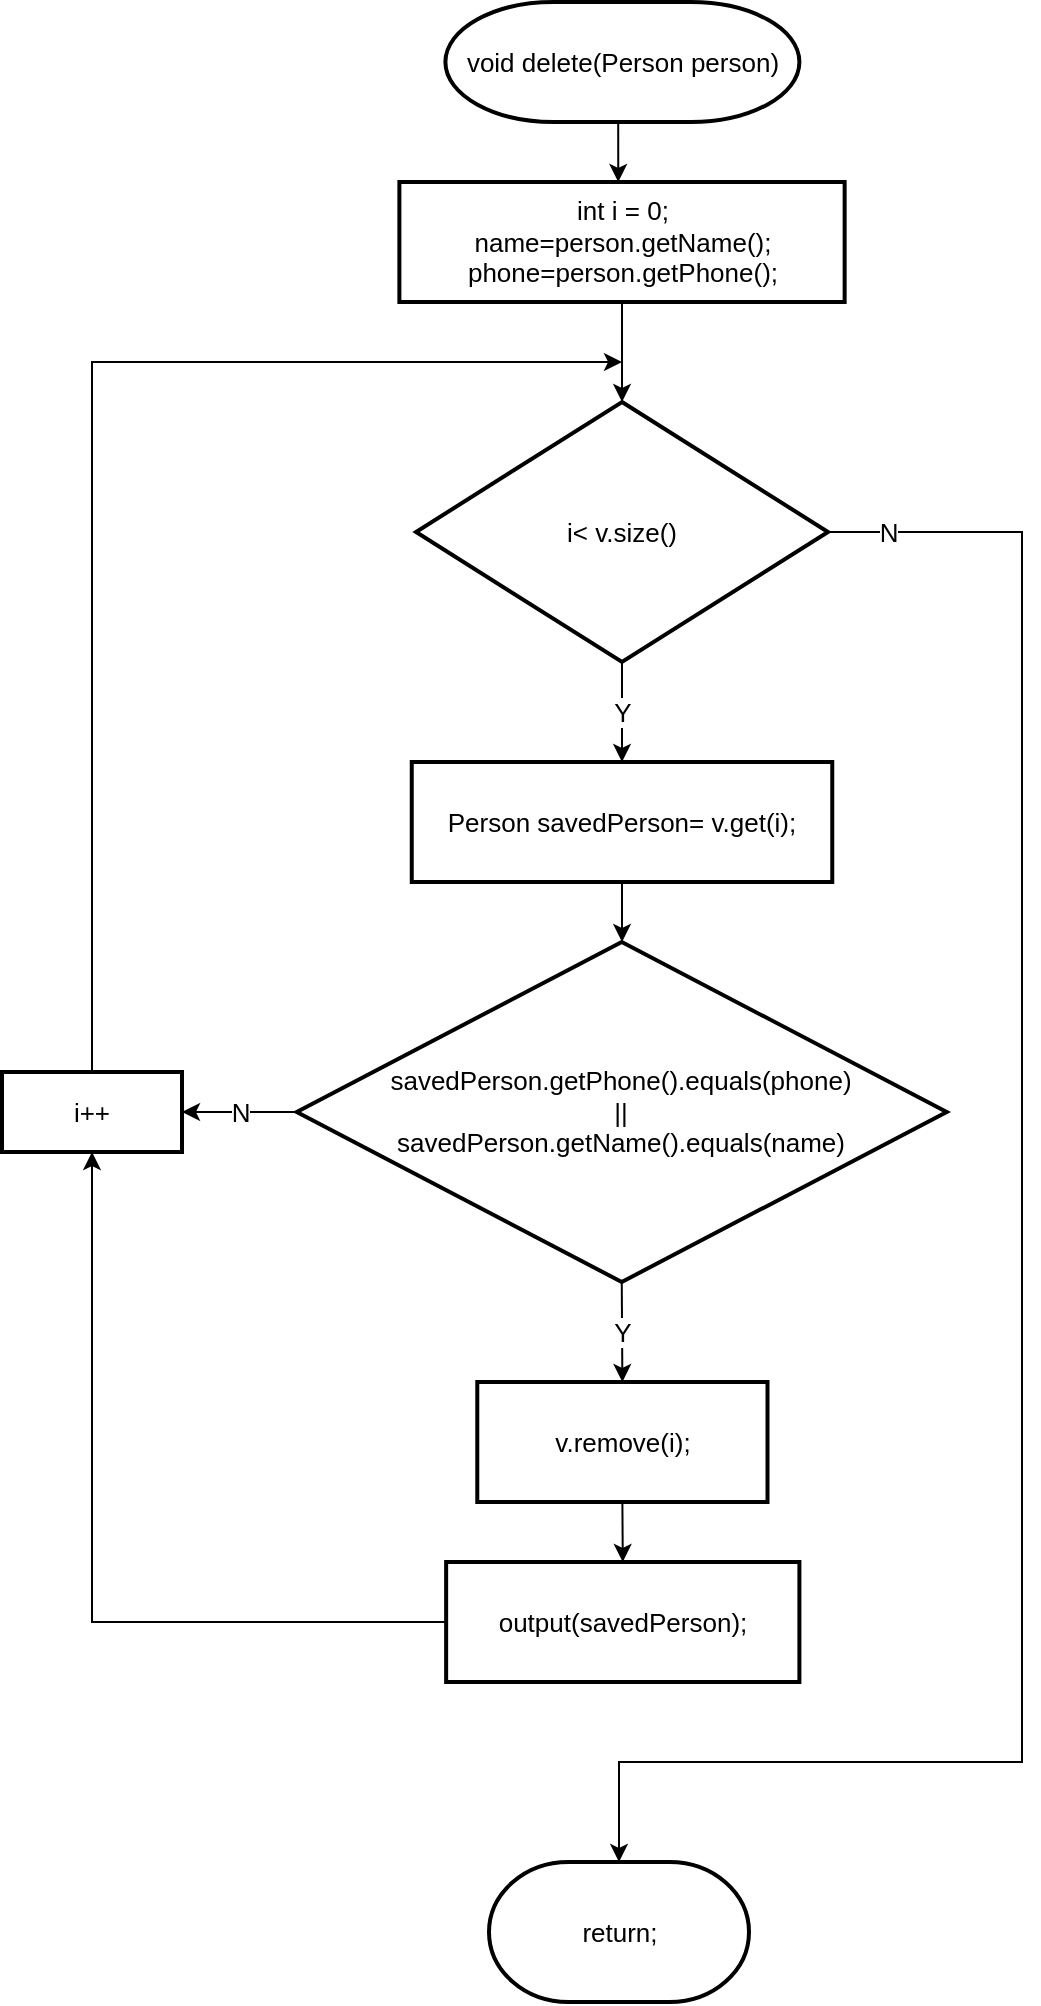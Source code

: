 <mxfile version="14.4.8" type="github">
  <diagram id="snMSLyNpEliFtqH8T0_m" name="페이지-1">
    <mxGraphModel dx="1169" dy="2065" grid="0" gridSize="10" guides="1" tooltips="1" connect="1" arrows="0" fold="1" page="1" pageScale="1" pageWidth="827" pageHeight="1169" math="0" shadow="0">
      <root>
        <mxCell id="0" />
        <mxCell id="1" parent="0" />
        <mxCell id="lsQyMnqyiSCvds43gTbh-18" style="edgeStyle=orthogonalEdgeStyle;rounded=0;orthogonalLoop=1;jettySize=auto;html=1;exitX=0.5;exitY=1;exitDx=0;exitDy=0;exitPerimeter=0;entryX=0.5;entryY=0;entryDx=0;entryDy=0;fontSize=13;" parent="1" source="lsQyMnqyiSCvds43gTbh-4" edge="1">
          <mxGeometry relative="1" as="geometry">
            <mxPoint x="388.13" y="-990" as="targetPoint" />
          </mxGeometry>
        </mxCell>
        <mxCell id="lsQyMnqyiSCvds43gTbh-4" value="&lt;span style=&quot;text-align: left ; font-size: 13px&quot;&gt;void delete(Person&amp;nbsp;&lt;/span&gt;&lt;span style=&quot;text-align: left&quot;&gt;person&lt;/span&gt;&lt;span style=&quot;text-align: left ; font-size: 13px&quot;&gt;)&lt;/span&gt;" style="strokeWidth=2;html=1;shape=mxgraph.flowchart.terminator;whiteSpace=wrap;fontSize=13;" parent="1" vertex="1">
          <mxGeometry x="301.7" y="-1080" width="177" height="60" as="geometry" />
        </mxCell>
        <mxCell id="_VUG9cmP9YPbWZYL70kr-1" style="edgeStyle=orthogonalEdgeStyle;rounded=0;orthogonalLoop=1;jettySize=auto;html=1;entryX=0.5;entryY=1;entryDx=0;entryDy=0;fontSize=13;" edge="1" parent="1" source="_VUG9cmP9YPbWZYL70kr-2" target="_VUG9cmP9YPbWZYL70kr-10">
          <mxGeometry relative="1" as="geometry" />
        </mxCell>
        <mxCell id="_VUG9cmP9YPbWZYL70kr-2" value="output(savedPerson);" style="rounded=1;whiteSpace=wrap;html=1;absoluteArcSize=1;arcSize=0;strokeWidth=2;fontSize=13;" vertex="1" parent="1">
          <mxGeometry x="302.07" y="-300" width="176.63" height="60" as="geometry" />
        </mxCell>
        <mxCell id="_VUG9cmP9YPbWZYL70kr-3" value="return;" style="strokeWidth=2;html=1;shape=mxgraph.flowchart.terminator;whiteSpace=wrap;fontSize=13;" vertex="1" parent="1">
          <mxGeometry x="323.5" y="-150" width="130" height="70" as="geometry" />
        </mxCell>
        <mxCell id="_VUG9cmP9YPbWZYL70kr-4" value="Y" style="edgeStyle=orthogonalEdgeStyle;rounded=0;orthogonalLoop=1;jettySize=auto;html=1;exitX=0.5;exitY=1;exitDx=0;exitDy=0;exitPerimeter=0;entryX=0.5;entryY=0;entryDx=0;entryDy=0;fontSize=13;" edge="1" parent="1" source="_VUG9cmP9YPbWZYL70kr-6" target="_VUG9cmP9YPbWZYL70kr-12">
          <mxGeometry relative="1" as="geometry" />
        </mxCell>
        <mxCell id="_VUG9cmP9YPbWZYL70kr-5" value="N" style="edgeStyle=orthogonalEdgeStyle;rounded=0;orthogonalLoop=1;jettySize=auto;html=1;entryX=0.5;entryY=0;entryDx=0;entryDy=0;entryPerimeter=0;fontSize=13;" edge="1" parent="1" source="_VUG9cmP9YPbWZYL70kr-6" target="_VUG9cmP9YPbWZYL70kr-3">
          <mxGeometry x="-0.938" relative="1" as="geometry">
            <Array as="points">
              <mxPoint x="590" y="-815" />
              <mxPoint x="590" y="-200" />
              <mxPoint x="389" y="-200" />
            </Array>
            <mxPoint as="offset" />
          </mxGeometry>
        </mxCell>
        <mxCell id="_VUG9cmP9YPbWZYL70kr-6" value="i&amp;lt; v.size()" style="strokeWidth=2;html=1;shape=mxgraph.flowchart.decision;whiteSpace=wrap;fontSize=13;" vertex="1" parent="1">
          <mxGeometry x="287.01" y="-880" width="206" height="130" as="geometry" />
        </mxCell>
        <mxCell id="_VUG9cmP9YPbWZYL70kr-7" style="edgeStyle=orthogonalEdgeStyle;rounded=0;orthogonalLoop=1;jettySize=auto;html=1;exitX=0.5;exitY=1;exitDx=0;exitDy=0;entryX=0.5;entryY=0;entryDx=0;entryDy=0;entryPerimeter=0;fontSize=13;" edge="1" parent="1" source="_VUG9cmP9YPbWZYL70kr-8" target="_VUG9cmP9YPbWZYL70kr-6">
          <mxGeometry relative="1" as="geometry">
            <mxPoint x="390.01" y="-930" as="sourcePoint" />
          </mxGeometry>
        </mxCell>
        <mxCell id="_VUG9cmP9YPbWZYL70kr-8" value="int i = 0;&lt;br style=&quot;font-size: 13px&quot;&gt;name=&lt;span style=&quot;text-align: left&quot;&gt;person&lt;/span&gt;.getName();&lt;br style=&quot;font-size: 13px&quot;&gt;phone=&lt;span style=&quot;text-align: left&quot;&gt;person&lt;/span&gt;.getPhone();" style="rounded=1;whiteSpace=wrap;html=1;absoluteArcSize=1;arcSize=0;strokeWidth=2;fontSize=13;" vertex="1" parent="1">
          <mxGeometry x="278.69" y="-990" width="222.63" height="60" as="geometry" />
        </mxCell>
        <mxCell id="_VUG9cmP9YPbWZYL70kr-9" style="edgeStyle=orthogonalEdgeStyle;rounded=0;orthogonalLoop=1;jettySize=auto;html=1;fontSize=13;" edge="1" parent="1" source="_VUG9cmP9YPbWZYL70kr-10">
          <mxGeometry relative="1" as="geometry">
            <Array as="points">
              <mxPoint x="125" y="-900" />
            </Array>
            <mxPoint x="390" y="-900.0" as="targetPoint" />
          </mxGeometry>
        </mxCell>
        <mxCell id="_VUG9cmP9YPbWZYL70kr-10" value="i++" style="rounded=1;whiteSpace=wrap;html=1;absoluteArcSize=1;arcSize=0;strokeWidth=2;fontSize=13;" vertex="1" parent="1">
          <mxGeometry x="80" y="-545" width="90" height="40" as="geometry" />
        </mxCell>
        <mxCell id="_VUG9cmP9YPbWZYL70kr-11" style="edgeStyle=orthogonalEdgeStyle;rounded=0;orthogonalLoop=1;jettySize=auto;html=1;exitX=0.5;exitY=1;exitDx=0;exitDy=0;entryX=0.5;entryY=0;entryDx=0;entryDy=0;entryPerimeter=0;fontSize=13;" edge="1" parent="1" source="_VUG9cmP9YPbWZYL70kr-12">
          <mxGeometry relative="1" as="geometry">
            <mxPoint x="390.02" y="-610.0" as="targetPoint" />
          </mxGeometry>
        </mxCell>
        <mxCell id="_VUG9cmP9YPbWZYL70kr-12" value="Person savedPerson= v.get(i);" style="rounded=1;whiteSpace=wrap;html=1;absoluteArcSize=1;arcSize=0;strokeWidth=2;fontSize=13;" vertex="1" parent="1">
          <mxGeometry x="284.88" y="-700" width="210.25" height="60" as="geometry" />
        </mxCell>
        <mxCell id="_VUG9cmP9YPbWZYL70kr-14" value="N" style="edgeStyle=orthogonalEdgeStyle;rounded=0;orthogonalLoop=1;jettySize=auto;html=1;fontSize=13;" edge="1" parent="1" source="_VUG9cmP9YPbWZYL70kr-15" target="_VUG9cmP9YPbWZYL70kr-10">
          <mxGeometry relative="1" as="geometry" />
        </mxCell>
        <mxCell id="_VUG9cmP9YPbWZYL70kr-15" value="savedPerson.getPhone().equals(&lt;span style=&quot;text-align: left; font-size: 13px;&quot;&gt;phone&lt;/span&gt;)&lt;br style=&quot;font-size: 13px;&quot;&gt;||&lt;br style=&quot;font-size: 13px;&quot;&gt;savedPerson.getName().equals(name)" style="strokeWidth=2;html=1;shape=mxgraph.flowchart.decision;whiteSpace=wrap;fontSize=13;" vertex="1" parent="1">
          <mxGeometry x="227.38" y="-610" width="324.99" height="170" as="geometry" />
        </mxCell>
        <mxCell id="_VUG9cmP9YPbWZYL70kr-16" value="v.remove(i);" style="rounded=1;whiteSpace=wrap;html=1;absoluteArcSize=1;arcSize=0;strokeWidth=2;fontSize=13;" vertex="1" parent="1">
          <mxGeometry x="317.64" y="-390" width="145.11" height="60" as="geometry" />
        </mxCell>
        <mxCell id="_VUG9cmP9YPbWZYL70kr-20" value="Y" style="endArrow=classic;html=1;exitX=0.5;exitY=1;exitDx=0;exitDy=0;exitPerimeter=0;entryX=0.5;entryY=0;entryDx=0;entryDy=0;strokeWidth=1;fontSize=13;" edge="1" parent="1" source="_VUG9cmP9YPbWZYL70kr-15" target="_VUG9cmP9YPbWZYL70kr-16">
          <mxGeometry width="50" height="50" relative="1" as="geometry">
            <mxPoint x="380" y="-400" as="sourcePoint" />
            <mxPoint x="390" y="-410" as="targetPoint" />
          </mxGeometry>
        </mxCell>
        <mxCell id="_VUG9cmP9YPbWZYL70kr-21" value="" style="endArrow=classic;html=1;exitX=0.5;exitY=1;exitDx=0;exitDy=0;entryX=0.5;entryY=0;entryDx=0;entryDy=0;fontSize=13;" edge="1" parent="1" source="_VUG9cmP9YPbWZYL70kr-16" target="_VUG9cmP9YPbWZYL70kr-2">
          <mxGeometry width="50" height="50" relative="1" as="geometry">
            <mxPoint x="388.005" y="-340" as="sourcePoint" />
            <mxPoint x="388.135" y="-300" as="targetPoint" />
          </mxGeometry>
        </mxCell>
      </root>
    </mxGraphModel>
  </diagram>
</mxfile>
